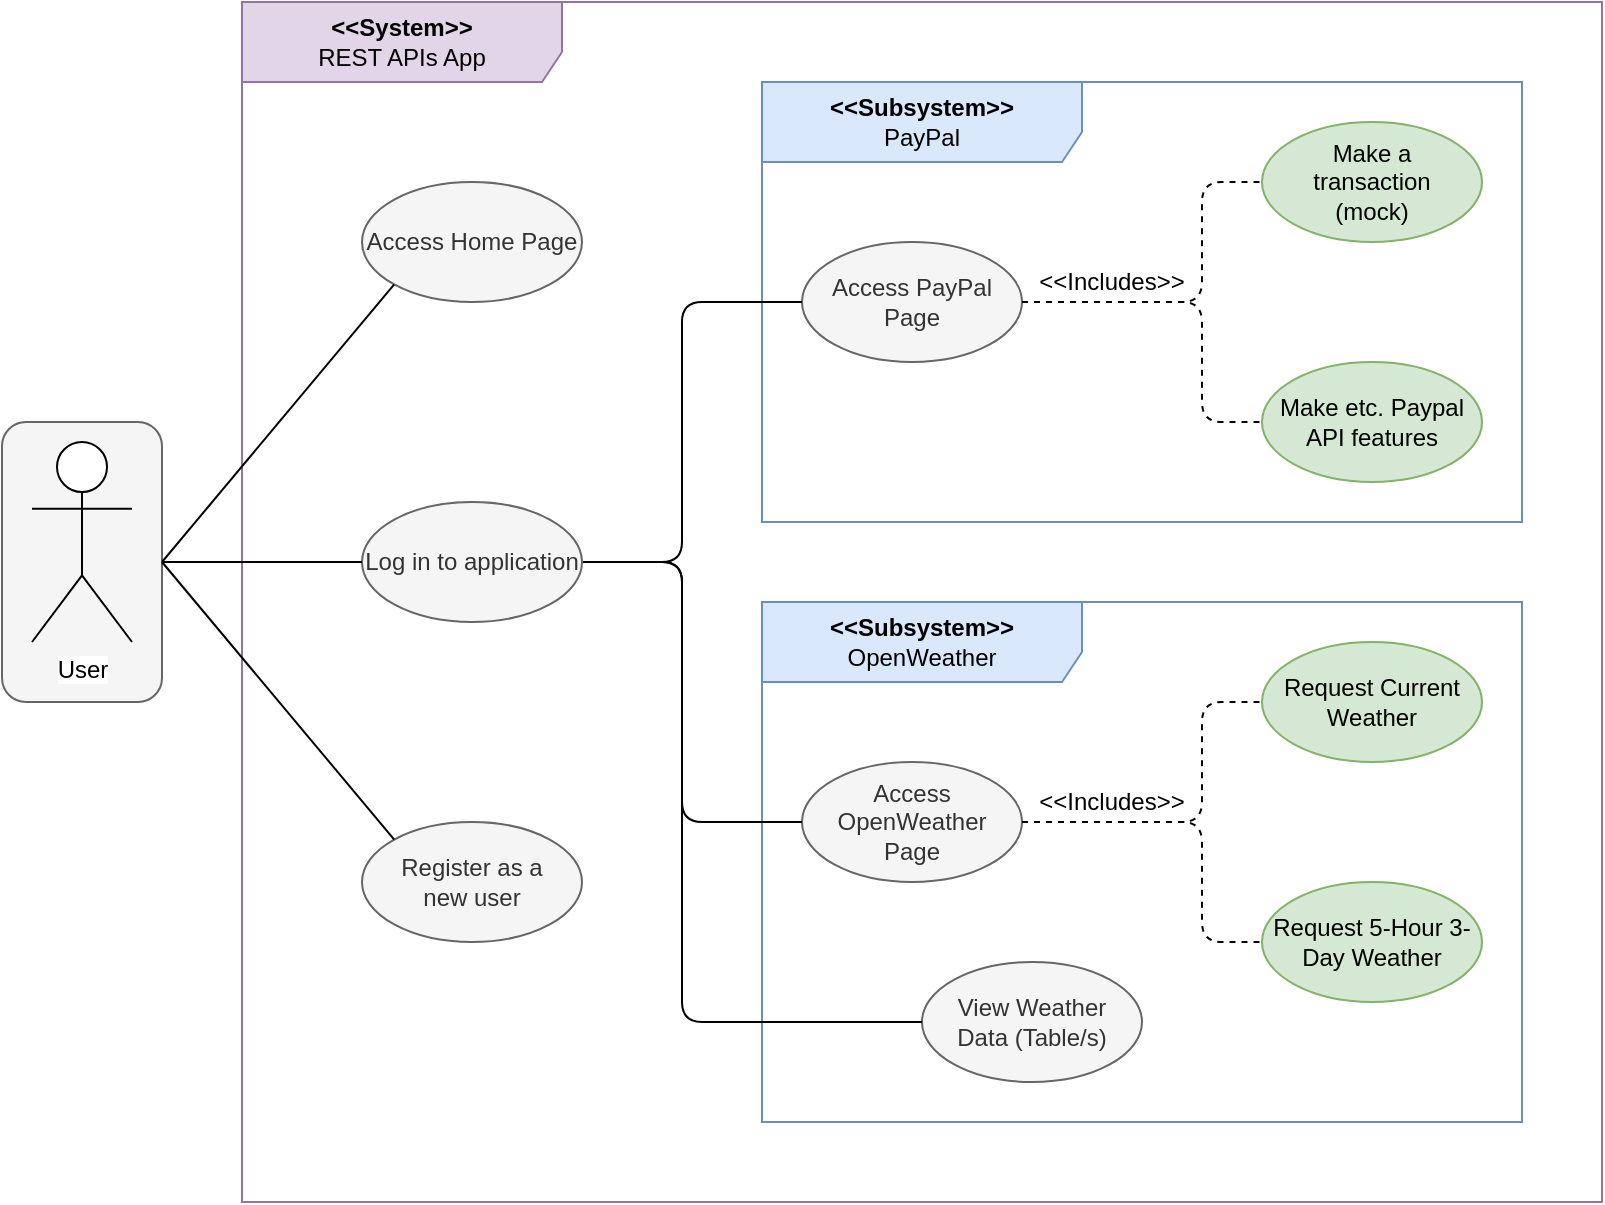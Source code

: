<mxfile version="12.7.9" type="device"><diagram id="Jyn2V4ke6MH65qWnFqCK" name="Page-1"><mxGraphModel dx="772" dy="1885" grid="1" gridSize="10" guides="1" tooltips="1" connect="1" arrows="1" fold="1" page="1" pageScale="1" pageWidth="850" pageHeight="1100" math="0" shadow="0"><root><mxCell id="0"/><mxCell id="1" parent="0"/><mxCell id="69acH1Kjioo1cCI_8ZJ7-3" value="" style="rounded=1;whiteSpace=wrap;html=1;fillColor=#f5f5f5;strokeColor=#666666;fontColor=#333333;" vertex="1" parent="1"><mxGeometry y="170" width="80" height="140" as="geometry"/></mxCell><mxCell id="69acH1Kjioo1cCI_8ZJ7-4" value="&lt;div&gt;User&lt;/div&gt;" style="shape=umlActor;verticalLabelPosition=bottom;labelBackgroundColor=#ffffff;verticalAlign=top;html=1;outlineConnect=0;" vertex="1" parent="1"><mxGeometry x="15" y="180" width="50" height="100" as="geometry"/></mxCell><mxCell id="69acH1Kjioo1cCI_8ZJ7-5" value="&lt;div&gt;&lt;b&gt;&amp;lt;&amp;lt;System&amp;gt;&amp;gt;&lt;/b&gt;&lt;/div&gt;REST APIs App" style="shape=umlFrame;whiteSpace=wrap;html=1;width=160;height=40;fillColor=#e1d5e7;strokeColor=#9673a6;" vertex="1" parent="1"><mxGeometry x="120" y="-40" width="680" height="600" as="geometry"/></mxCell><mxCell id="69acH1Kjioo1cCI_8ZJ7-7" value="&lt;div&gt;&lt;b&gt;&amp;lt;&amp;lt;Subsystem&amp;gt;&amp;gt;&lt;/b&gt;&lt;/div&gt;PayPal" style="shape=umlFrame;whiteSpace=wrap;html=1;width=160;height=40;fillColor=#dae8fc;strokeColor=#6c8ebf;" vertex="1" parent="1"><mxGeometry x="380" width="380" height="220" as="geometry"/></mxCell><mxCell id="69acH1Kjioo1cCI_8ZJ7-9" value="&lt;div&gt;&lt;b&gt;&amp;lt;&amp;lt;Subsystem&amp;gt;&amp;gt;&lt;/b&gt;&lt;/div&gt;OpenWeather" style="shape=umlFrame;whiteSpace=wrap;html=1;width=160;height=40;fillColor=#dae8fc;strokeColor=#6c8ebf;" vertex="1" parent="1"><mxGeometry x="380" y="260" width="380" height="260" as="geometry"/></mxCell><mxCell id="69acH1Kjioo1cCI_8ZJ7-10" value="&lt;div&gt;Access OpenWeather&lt;/div&gt;&lt;div&gt;Page&lt;br&gt;&lt;/div&gt;" style="ellipse;whiteSpace=wrap;html=1;fillColor=#f5f5f5;strokeColor=#666666;fontColor=#333333;" vertex="1" parent="1"><mxGeometry x="400" y="340" width="110" height="60" as="geometry"/></mxCell><mxCell id="69acH1Kjioo1cCI_8ZJ7-12" value="Request 5-Hour 3-Day Weather" style="ellipse;whiteSpace=wrap;html=1;fillColor=#d5e8d4;strokeColor=#82b366;" vertex="1" parent="1"><mxGeometry x="630" y="400" width="110" height="60" as="geometry"/></mxCell><mxCell id="69acH1Kjioo1cCI_8ZJ7-13" value="&lt;div&gt;View Weather&lt;/div&gt;&lt;div&gt;Data (Table/s)&lt;br&gt;&lt;/div&gt;" style="ellipse;whiteSpace=wrap;html=1;fillColor=#f5f5f5;strokeColor=#666666;fontColor=#333333;" vertex="1" parent="1"><mxGeometry x="460" y="440" width="110" height="60" as="geometry"/></mxCell><mxCell id="69acH1Kjioo1cCI_8ZJ7-14" value="" style="endArrow=none;dashed=1;html=1;exitX=1;exitY=0.5;exitDx=0;exitDy=0;entryX=0;entryY=0.5;entryDx=0;entryDy=0;" edge="1" parent="1" source="69acH1Kjioo1cCI_8ZJ7-10" target="69acH1Kjioo1cCI_8ZJ7-26"><mxGeometry width="50" height="50" relative="1" as="geometry"><mxPoint x="300" y="750" as="sourcePoint"/><mxPoint x="630" y="370" as="targetPoint"/><Array as="points"><mxPoint x="600" y="370"/><mxPoint x="600" y="310"/></Array></mxGeometry></mxCell><mxCell id="69acH1Kjioo1cCI_8ZJ7-15" value="" style="endArrow=none;dashed=1;html=1;exitX=1;exitY=0.5;exitDx=0;exitDy=0;entryX=0;entryY=0.5;entryDx=0;entryDy=0;" edge="1" parent="1" source="69acH1Kjioo1cCI_8ZJ7-10" target="69acH1Kjioo1cCI_8ZJ7-12"><mxGeometry width="50" height="50" relative="1" as="geometry"><mxPoint x="520" y="460" as="sourcePoint"/><mxPoint x="630" y="400" as="targetPoint"/><Array as="points"><mxPoint x="600" y="370"/><mxPoint x="600" y="430"/></Array></mxGeometry></mxCell><mxCell id="69acH1Kjioo1cCI_8ZJ7-16" value="&amp;lt;&amp;lt;Includes&amp;gt;&amp;gt;" style="text;html=1;strokeColor=none;fillColor=none;align=center;verticalAlign=middle;whiteSpace=wrap;rounded=0;" vertex="1" parent="1"><mxGeometry x="520" y="350" width="70" height="20" as="geometry"/></mxCell><mxCell id="69acH1Kjioo1cCI_8ZJ7-17" value="" style="endArrow=none;html=1;entryX=0;entryY=0.5;entryDx=0;entryDy=0;exitX=1;exitY=0.5;exitDx=0;exitDy=0;" edge="1" parent="1" source="69acH1Kjioo1cCI_8ZJ7-28" target="69acH1Kjioo1cCI_8ZJ7-10"><mxGeometry width="50" height="50" relative="1" as="geometry"><mxPoint x="390" y="780" as="sourcePoint"/><mxPoint x="440" y="730" as="targetPoint"/><Array as="points"><mxPoint x="340" y="240"/><mxPoint x="340" y="370"/></Array></mxGeometry></mxCell><mxCell id="69acH1Kjioo1cCI_8ZJ7-18" value="" style="endArrow=none;html=1;exitX=1;exitY=0.5;exitDx=0;exitDy=0;entryX=0;entryY=0.5;entryDx=0;entryDy=0;" edge="1" parent="1" source="69acH1Kjioo1cCI_8ZJ7-28" target="69acH1Kjioo1cCI_8ZJ7-13"><mxGeometry width="50" height="50" relative="1" as="geometry"><mxPoint x="170" y="520" as="sourcePoint"/><mxPoint x="220" y="470" as="targetPoint"/><Array as="points"><mxPoint x="340" y="240"/><mxPoint x="340" y="470"/></Array></mxGeometry></mxCell><mxCell id="69acH1Kjioo1cCI_8ZJ7-19" value="&lt;div&gt;Access PayPal&lt;/div&gt;&lt;div&gt;Page&lt;br&gt;&lt;/div&gt;" style="ellipse;whiteSpace=wrap;html=1;fillColor=#f5f5f5;strokeColor=#666666;fontColor=#333333;" vertex="1" parent="1"><mxGeometry x="400" y="80" width="110" height="60" as="geometry"/></mxCell><mxCell id="69acH1Kjioo1cCI_8ZJ7-20" value="&lt;div&gt;Make a&lt;/div&gt;&lt;div&gt;transaction&lt;/div&gt;&lt;div&gt;(mock)&lt;/div&gt;" style="ellipse;whiteSpace=wrap;html=1;fillColor=#d5e8d4;strokeColor=#82b366;" vertex="1" parent="1"><mxGeometry x="630" y="20" width="110" height="60" as="geometry"/></mxCell><mxCell id="69acH1Kjioo1cCI_8ZJ7-21" value="Make etc. Paypal API features" style="ellipse;whiteSpace=wrap;html=1;fillColor=#d5e8d4;strokeColor=#82b366;" vertex="1" parent="1"><mxGeometry x="630" y="140" width="110" height="60" as="geometry"/></mxCell><mxCell id="69acH1Kjioo1cCI_8ZJ7-22" value="" style="endArrow=none;html=1;exitX=1;exitY=0.5;exitDx=0;exitDy=0;entryX=0;entryY=0.5;entryDx=0;entryDy=0;" edge="1" parent="1" source="69acH1Kjioo1cCI_8ZJ7-28" target="69acH1Kjioo1cCI_8ZJ7-19"><mxGeometry width="50" height="50" relative="1" as="geometry"><mxPoint x="130" y="140" as="sourcePoint"/><mxPoint x="180" y="90" as="targetPoint"/><Array as="points"><mxPoint x="340" y="240"/><mxPoint x="340" y="110"/></Array></mxGeometry></mxCell><mxCell id="69acH1Kjioo1cCI_8ZJ7-23" value="" style="endArrow=none;dashed=1;html=1;exitX=1;exitY=0.5;exitDx=0;exitDy=0;entryX=0;entryY=0.5;entryDx=0;entryDy=0;" edge="1" parent="1" source="69acH1Kjioo1cCI_8ZJ7-19" target="69acH1Kjioo1cCI_8ZJ7-21"><mxGeometry width="50" height="50" relative="1" as="geometry"><mxPoint x="510" y="130" as="sourcePoint"/><mxPoint x="820" y="180" as="targetPoint"/><Array as="points"><mxPoint x="600" y="110"/><mxPoint x="600" y="170"/></Array></mxGeometry></mxCell><mxCell id="69acH1Kjioo1cCI_8ZJ7-24" value="" style="endArrow=none;dashed=1;html=1;exitX=1;exitY=0.5;exitDx=0;exitDy=0;entryX=0;entryY=0.5;entryDx=0;entryDy=0;" edge="1" parent="1" source="69acH1Kjioo1cCI_8ZJ7-19" target="69acH1Kjioo1cCI_8ZJ7-20"><mxGeometry width="50" height="50" relative="1" as="geometry"><mxPoint x="510" y="130" as="sourcePoint"/><mxPoint x="630" y="70" as="targetPoint"/><Array as="points"><mxPoint x="600" y="110"/><mxPoint x="600" y="50"/></Array></mxGeometry></mxCell><mxCell id="69acH1Kjioo1cCI_8ZJ7-25" value="&amp;lt;&amp;lt;Includes&amp;gt;&amp;gt;" style="text;html=1;strokeColor=none;fillColor=none;align=center;verticalAlign=middle;whiteSpace=wrap;rounded=0;" vertex="1" parent="1"><mxGeometry x="520" y="90" width="70" height="20" as="geometry"/></mxCell><mxCell id="69acH1Kjioo1cCI_8ZJ7-26" value="&lt;div&gt;Request Current&lt;/div&gt;&lt;div&gt;Weather&lt;br&gt;&lt;/div&gt;" style="ellipse;whiteSpace=wrap;html=1;fillColor=#d5e8d4;strokeColor=#82b366;" vertex="1" parent="1"><mxGeometry x="630" y="280" width="110" height="60" as="geometry"/></mxCell><mxCell id="69acH1Kjioo1cCI_8ZJ7-27" value="&lt;div&gt;Register as a&lt;/div&gt;&lt;div&gt;new user&lt;/div&gt;" style="ellipse;whiteSpace=wrap;html=1;fillColor=#f5f5f5;strokeColor=#666666;fontColor=#333333;" vertex="1" parent="1"><mxGeometry x="180" y="370" width="110" height="60" as="geometry"/></mxCell><mxCell id="69acH1Kjioo1cCI_8ZJ7-28" value="Log in to application" style="ellipse;whiteSpace=wrap;html=1;fillColor=#f5f5f5;strokeColor=#666666;fontColor=#333333;" vertex="1" parent="1"><mxGeometry x="180" y="210" width="110" height="60" as="geometry"/></mxCell><mxCell id="69acH1Kjioo1cCI_8ZJ7-29" value="Access Home Page" style="ellipse;whiteSpace=wrap;html=1;fillColor=#f5f5f5;strokeColor=#666666;fontColor=#333333;" vertex="1" parent="1"><mxGeometry x="180" y="50" width="110" height="60" as="geometry"/></mxCell><mxCell id="69acH1Kjioo1cCI_8ZJ7-30" value="" style="endArrow=none;html=1;exitX=1;exitY=0.5;exitDx=0;exitDy=0;entryX=0;entryY=0.5;entryDx=0;entryDy=0;" edge="1" parent="1" source="69acH1Kjioo1cCI_8ZJ7-3" target="69acH1Kjioo1cCI_8ZJ7-28"><mxGeometry width="50" height="50" relative="1" as="geometry"><mxPoint x="40" y="430" as="sourcePoint"/><mxPoint x="90" y="380" as="targetPoint"/></mxGeometry></mxCell><mxCell id="69acH1Kjioo1cCI_8ZJ7-33" value="" style="endArrow=none;html=1;exitX=1;exitY=0.5;exitDx=0;exitDy=0;entryX=0;entryY=1;entryDx=0;entryDy=0;" edge="1" parent="1" source="69acH1Kjioo1cCI_8ZJ7-3" target="69acH1Kjioo1cCI_8ZJ7-29"><mxGeometry width="50" height="50" relative="1" as="geometry"><mxPoint x="110" y="190" as="sourcePoint"/><mxPoint x="100" y="20" as="targetPoint"/></mxGeometry></mxCell><mxCell id="69acH1Kjioo1cCI_8ZJ7-34" value="" style="endArrow=none;html=1;exitX=1;exitY=0.5;exitDx=0;exitDy=0;entryX=0;entryY=0;entryDx=0;entryDy=0;" edge="1" parent="1" source="69acH1Kjioo1cCI_8ZJ7-3" target="69acH1Kjioo1cCI_8ZJ7-27"><mxGeometry width="50" height="50" relative="1" as="geometry"><mxPoint x="10" y="420" as="sourcePoint"/><mxPoint x="60" y="370" as="targetPoint"/></mxGeometry></mxCell></root></mxGraphModel></diagram></mxfile>
